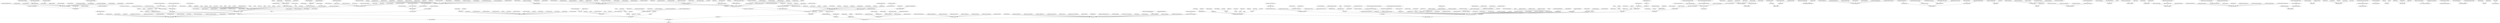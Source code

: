 digraph ifc2x3{
    IfcZShapeProfileDef->IfcParameterizedProfileDef;
    IfcFurnitureType->IfcFurnishingElementType;
    IfcGrid->IfcProduct;
    IfcTwoDirectionRepeatFactor->IfcOneDirectionRepeatFactor;
    IfcElementComponent->IfcElement;
    IfcSpatialStructureElementType->IfcElementType;
    IfcActionRequest->IfcControl;
    IfcFluidFlowProperties->IfcPropertySetDefinition;
    IfcElementType->IfcTypeProduct;
    IfcCooledBeamType->IfcEnergyConversionDeviceType;
    IfcRectangularPyramid->IfcCsgPrimitive3D;
    IfcStructuralLoadLinearForce->IfcStructuralLoadStatic;
    IfcRectangularTrimmedSurface->IfcBoundedSurface;
    IfcQuantityVolume->IfcPhysicalSimpleQuantity;
    IfcQuantityArea->IfcPhysicalSimpleQuantity;
    IfcGroup->IfcObject;
    IfcRelAssignsToActor->IfcRelAssigns;
    IfcPolygonalBoundedHalfSpace->IfcHalfSpaceSolid;
    IfcEnergyProperties->IfcPropertySetDefinition;
    IfcAirToAirHeatRecoveryType->IfcEnergyConversionDeviceType;
    IfcPipeFittingType->IfcFlowFittingType;
    IfcStyledRepresentation->IfcStyleModel;
    IfcRelAssignsToProjectOrder->IfcRelAssignsToControl;
    IfcBooleanResult->IfcGeometricRepresentationItem;
    IfcSoundProperties->IfcPropertySetDefinition;
    IfcOpeningElement->IfcFeatureElementSubtraction;
    IfcConditionCriterion->IfcControl;
    IfcFlowTerminalType->IfcDistributionFlowElementType;
    IfcSwitchingDeviceType->IfcFlowControllerType;
    IfcElectricalCircuit->IfcSystem;
    IfcDimensionCalloutRelationship->IfcDraughtingCalloutRelationship;
    IfcClassificationReference->IfcExternalReference;
    IfcUnitaryEquipmentType->IfcEnergyConversionDeviceType;
    IfcPort->IfcProduct;
    IfcPlacement->IfcGeometricRepresentationItem;
    IfcDraughtingPreDefinedColour->IfcPreDefinedColour;
    IfcArbitraryClosedProfileDef->IfcProfileDef;
    IfcCircle->IfcConic;
    IfcEnvironmentalImpactValue->IfcAppliedValue;
    IfcPropertySingleValue->IfcSimpleProperty;
    IfcPlane->IfcElementarySurface;
    IfcPropertyBoundedValue->IfcSimpleProperty;
    IfcCostSchedule->IfcControl;
    IfcConnectionCurveGeometry->IfcConnectionGeometry;
    IfcRightCircularCone->IfcCsgPrimitive3D;
    IfcElementAssembly->IfcElement;
    IfcMember->IfcBuildingElement;
    IfcBuildingElementProxy->IfcBuildingElement;
    IfcStructuralPlanarAction->IfcStructuralAction;
    IfcConnectedFaceSet->IfcTopologicalRepresentationItem;
    IfcSurfaceOfLinearExtrusion->IfcSweptSurface;
    IfcArbitraryProfileDefWithVoids->IfcArbitraryClosedProfileDef;
    IfcProcedure->IfcProcess;
    IfcVector->IfcGeometricRepresentationItem;
    IfcFaceOuterBound->IfcFaceBound;
    IfcFeatureElementAddition->IfcFeatureElement;
    IfcConversionBasedUnit->IfcNamedUnit;
    IfcStructuralLoadSingleForce->IfcStructuralLoadStatic;
    IfcHeatExchangerType->IfcEnergyConversionDeviceType;
    IfcFilterType->IfcFlowTreatmentDeviceType;
    IfcResource->IfcObject;
    IfcProcess->IfcObject;
    IfcEvaporativeCoolerType->IfcEnergyConversionDeviceType;
    IfcTextureCoordinateGenerator->IfcTextureCoordinate;
    IfcOffsetCurve2D->IfcCurve;
    IfcSubedge->IfcEdge;
    IfcProxy->IfcProduct;
    IfcLine->IfcCurve;
    IfcColumn->IfcBuildingElement;
    IfcGridPlacement->IfcObjectPlacement;
    IfcDistributionControlElementType->IfcDistributionElementType;
    IfcStructuralLoadSingleForceWarping->IfcStructuralLoadSingleForce;
    IfcExternallyDefinedTextFont->IfcExternalReference;
    IfcRelConnectsWithRealizingElements->IfcRelConnectsElements;
    IfcAnnotation->IfcProduct;
    IfcPlate->IfcBuildingElement;
    IfcStructuralAction->IfcStructuralActivity;
    IfcManifoldSolidBrep->IfcSolidModel;
    IfcPreDefinedCurveFont->IfcPreDefinedItem;
    IfcBoundaryFaceCondition->IfcBoundaryCondition;
    IfcPhysicalSimpleQuantity->IfcPhysicalQuantity;
    IfcFlowStorageDeviceType->IfcDistributionFlowElementType;
    IfcStructuralCurveMember->IfcStructuralMember;
    IfcStructuralSurfaceConnection->IfcStructuralConnection;
    IfcCoilType->IfcEnergyConversionDeviceType;
    IfcDuctFittingType->IfcFlowFittingType;
    IfcDimensionCurve->IfcAnnotationCurveOccurrence;
    IfcBoundedCurve->IfcCurve;
    IfcAxis1Placement->IfcPlacement;
    IfcPreDefinedSymbol->IfcPreDefinedItem;
    IfcStructuralPointAction->IfcStructuralAction;
    IfcSpace->IfcSpatialStructureElement;
    IfcContextDependentUnit->IfcNamedUnit;
    IfcRelAssociatesClassification->IfcRelAssociates;
    IfcCoolingTowerType->IfcEnergyConversionDeviceType;
    IfcGeneralMaterialProperties->IfcMaterialProperties;
    IfcFacetedBrepWithVoids->IfcManifoldSolidBrep;
    IfcStructuralProfileProperties->IfcGeneralProfileProperties;
    IfcValveType->IfcFlowControllerType;
    IfcSystemFurnitureElementType->IfcFurnishingElementType;
    IfcDiscreteAccessory->IfcElementComponent;
    IfcRailingType->IfcBuildingElementType;
    IfcGasTerminalType->IfcFlowTerminalType;
    IfcIrregularTimeSeries->IfcTimeSeries;
    IfcSpaceProgram->IfcControl;
    IfcSurface->IfcGeometricRepresentationItem;
    IfcSystem->IfcGroup;
    IfcCovering->IfcBuildingElement;
    IfcElectricHeaterType->IfcFlowTerminalType;
    IfcBuildingStorey->IfcSpatialStructureElement;
    IfcVertexPoint->IfcVertex;
    IfcFlowInstrumentType->IfcDistributionControlElementType;
    IfcUShapeProfileDef->IfcParameterizedProfileDef;
    IfcRamp->IfcBuildingElement;
    IfcDistributionFlowElementType->IfcDistributionElementType;
    IfcFillAreaStyle->IfcPresentationStyle;
    IfcCompositeCurve->IfcBoundedCurve;
    IfcRelServicesBuildings->IfcRelConnects;
    IfcStructuralCurveMemberVarying->IfcStructuralCurveMember;
    IfcRelReferencedInSpatialStructure->IfcRelConnects;
    IfcRampFlightType->IfcBuildingElementType;
    IfcRadiusDimension->IfcDimensionCurveDirectedCallout;
    IfcEdgeFeature->IfcFeatureElementSubtraction;
    IfcExtrudedAreaSolid->IfcSweptAreaSolid;
    IfcQuantityCount->IfcPhysicalSimpleQuantity;
    IfcAnnotationTextOccurrence->IfcAnnotationOccurrence;
    IfcStair->IfcBuildingElement;
    IfcSymbolStyle->IfcPresentationStyle;
    IfcFillAreaStyleTileSymbolWithStyle->IfcGeometricRepresentationItem;
    IfcDimensionCurveTerminator->IfcTerminatorSymbol;
    IfcFaceBound->IfcTopologicalRepresentationItem;
    IfcRectangleHollowProfileDef->IfcRectangleProfileDef;
    IfcRelAssociatesLibrary->IfcRelAssociates;
    IfcLocalPlacement->IfcObjectPlacement;
    IfcOpticalMaterialProperties->IfcMaterialProperties;
    IfcServiceLifeFactor->IfcPropertySetDefinition;
    IfcRelAssignsTasks->IfcRelAssignsToControl;
    IfcTask->IfcProcess;
    IfcParameterizedProfileDef->IfcProfileDef;
    IfcAnnotationFillAreaOccurrence->IfcAnnotationOccurrence;
    IfcFace->IfcTopologicalRepresentationItem;
    IfcDuctSegmentType->IfcFlowSegmentType;
    IfcConstructionEquipmentResource->IfcConstructionResource;
    IfcSanitaryTerminalType->IfcFlowTerminalType;
    IfcPreDefinedDimensionSymbol->IfcPreDefinedSymbol;
    IfcCircleProfileDef->IfcParameterizedProfileDef;
    IfcStructuralPointReaction->IfcStructuralReaction;
    IfcRailing->IfcBuildingElement;
    IfcTextLiteral->IfcGeometricRepresentationItem;
    IfcCartesianTransformationOperator->IfcGeometricRepresentationItem;
    IfcCostValue->IfcAppliedValue;
    IfcTextStyle->IfcPresentationStyle;
    IfcLinearDimension->IfcDimensionCurveDirectedCallout;
    IfcDamperType->IfcFlowControllerType;
    IfcSIUnit->IfcNamedUnit;
    IfcDistributionControlElement->IfcDistributionElement;
    IfcTransformerType->IfcEnergyConversionDeviceType;
    IfcLaborResource->IfcConstructionResource;
    IfcDerivedProfileDef->IfcProfileDef;
    IfcRelConnectsWithEccentricity->IfcRelConnectsStructuralMember;
    IfcStructuralConnection->IfcStructuralItem;
    IfcFurnitureStandard->IfcControl;
    IfcStairFlightType->IfcBuildingElementType;
    IfcWorkPlan->IfcWorkControl;
    IfcRelDefinesByProperties->IfcRelDefines;
    IfcCondition->IfcGroup;
    IfcRelVoidsElement->IfcRelConnects;
    IfcWindow->IfcBuildingElement;
    IfcAnnotationCurveOccurrence->IfcAnnotationOccurrence;
    IfcRelFlowControlElements->IfcRelConnects;
    IfcRelConnectsPortToElement->IfcRelConnects;
    IfcProtectiveDeviceType->IfcFlowControllerType;
    IfcJunctionBoxType->IfcFlowFittingType;
    IfcStructuralAnalysisModel->IfcSystem;
    IfcAxis2Placement2D->IfcPlacement;
    IfcSpaceType->IfcSpatialStructureElementType;
    IfcEllipseProfileDef->IfcParameterizedProfileDef;
    IfcFlowMovingDevice->IfcDistributionFlowElement;
    IfcObject->IfcObjectDefinition;
    IfcGeometricSet->IfcGeometricRepresentationItem;
    IfcMechanicalConcreteMaterialProperties->IfcMechanicalMaterialProperties;
    IfcRibPlateProfileProperties->IfcProfileProperties;
    IfcDistributionFlowElement->IfcDistributionElement;
    IfcSolidModel->IfcGeometricRepresentationItem;
    IfcRelAssignsToControl->IfcRelAssigns;
    IfcProjectOrder->IfcControl;
    IfcBezierCurve->IfcBSplineCurve;
    IfcStructuralPointConnection->IfcStructuralConnection;
    IfcElectricDistributionPoint->IfcFlowController;
    IfcVertex->IfcTopologicalRepresentationItem;
    IfcDistributionElementType->IfcElementType;
    IfcSite->IfcSpatialStructureElement;
    IfcOffsetCurve3D->IfcCurve;
    IfcPropertySet->IfcPropertySetDefinition;
    IfcConnectionSurfaceGeometry->IfcConnectionGeometry;
    IfcVirtualElement->IfcElement;
    IfcConstructionProductResource->IfcConstructionResource;
    IfcGeometricRepresentationItem->IfcRepresentationItem;
    IfcWaterProperties->IfcMaterialProperties;
    IfcSurfaceCurveSweptAreaSolid->IfcSweptAreaSolid;
    IfcPermeableCoveringProperties->IfcPropertySetDefinition;
    IfcCartesianTransformationOperator3DnonUniform->IfcCartesianTransformationOperator3D;
    IfcCrewResource->IfcConstructionResource;
    IfcStructuralSurfaceMember->IfcStructuralMember;
    Ifc2DCompositeCurve->IfcCompositeCurve;
    IfcGeometricRepresentationContext->IfcRepresentationContext;
    IfcFlowTreatmentDevice->IfcDistributionFlowElement;
    IfcRightCircularCylinder->IfcCsgPrimitive3D;
    IfcWasteTerminalType->IfcFlowTerminalType;
    IfcSpaceThermalLoadProperties->IfcPropertySetDefinition;
    IfcBuildingElementPart->IfcBuildingElementComponent;
    IfcWallStandardCase->IfcWall;
    IfcPath->IfcTopologicalRepresentationItem;
    IfcDefinedSymbol->IfcGeometricRepresentationItem;
    IfcStructuralSurfaceMemberVarying->IfcStructuralSurfaceMember;
    IfcPropertyDefinition->IfcRoot;
    IfcPoint->IfcGeometricRepresentationItem;
    IfcSurfaceOfRevolution->IfcSweptSurface;
    IfcFlowTerminal->IfcDistributionFlowElement;
    IfcFurnishingElement->IfcElement;
    IfcSurfaceStyleRendering->IfcSurfaceStyleShading;
    IfcStructuralLoadSingleDisplacement->IfcStructuralLoadStatic;
    IfcCircleHollowProfileDef->IfcCircleProfileDef;
    IfcMechanicalMaterialProperties->IfcMaterialProperties;
    IfcFanType->IfcFlowMovingDeviceType;
    IfcStructuralPlanarActionVarying->IfcStructuralPlanarAction;
    IfcRelDefinesByType->IfcRelDefines;
    IfcPropertySetDefinition->IfcPropertyDefinition;
    IfcTextStyleFontModel->IfcPreDefinedTextFont;
    IfcStackTerminalType->IfcFlowTerminalType;
    IfcExternallyDefinedSymbol->IfcExternalReference;
    IfcReinforcingMesh->IfcReinforcingElement;
    IfcOrderAction->IfcTask;
    IfcRelCoversBldgElements->IfcRelConnects;
    IfcLightSourceDirectional->IfcLightSource;
    IfcVertexLoop->IfcLoop;
    IfcCsgPrimitive3D->IfcGeometricRepresentationItem;
    IfcChamferEdgeFeature->IfcEdgeFeature;
    IfcWindowPanelProperties->IfcPropertySetDefinition;
    IfcMechanicalFastenerType->IfcFastenerType;
    IfcBSplineCurve->IfcBoundedCurve;
    IfcScheduleTimeControl->IfcControl;
    IfcSurfaceStyle->IfcPresentationStyle;
    IfcOpenShell->IfcConnectedFaceSet;
    IfcLibraryReference->IfcExternalReference;
    IfcFlowTreatmentDeviceType->IfcDistributionFlowElementType;
    IfcSubContractResource->IfcConstructionResource;
    IfcFlowMovingDeviceType->IfcDistributionFlowElementType;
    IfcSweptDiskSolid->IfcSolidModel;
    IfcCompositeProfileDef->IfcProfileDef;
    IfcElectricalBaseProperties->IfcEnergyProperties;
    IfcPreDefinedPointMarkerSymbol->IfcPreDefinedSymbol;
    IfcAnnotationSymbolOccurrence->IfcAnnotationOccurrence;
    IfcRelConnectsElements->IfcRelConnects;
    IfcTankType->IfcFlowStorageDeviceType;
    IfcBoundaryNodeConditionWarping->IfcBoundaryNodeCondition;
    IfcRelAssignsToGroup->IfcRelAssigns;
    IfcSphere->IfcCsgPrimitive3D;
    IfcPolyLoop->IfcLoop;
    IfcCableCarrierFittingType->IfcFlowFittingType;
    IfcHumidifierType->IfcEnergyConversionDeviceType;
    IfcPropertyListValue->IfcSimpleProperty;
    IfcPerformanceHistory->IfcControl;
    IfcTopologyRepresentation->IfcShapeModel;
    IfcBuilding->IfcSpatialStructureElement;
    IfcRoundedRectangleProfileDef->IfcRectangleProfileDef;
    IfcCurve->IfcGeometricRepresentationItem;
    IfcTypeProduct->IfcTypeObject;
    IfcStairFlight->IfcBuildingElement;
    IfcRelInteractionRequirements->IfcRelConnects;
    IfcObjective->IfcConstraint;
    IfcConnectionPortGeometry->IfcConnectionGeometry;
    IfcDistributionChamberElement->IfcDistributionFlowElement;
    IfcShapeRepresentation->IfcShapeModel;
    IfcRampFlight->IfcBuildingElement;
    IfcBeamType->IfcBuildingElementType;
    IfcRelDecomposes->IfcRelationship;
    IfcRoof->IfcBuildingElement;
    IfcFooting->IfcBuildingElement;
    IfcRelCoversSpaces->IfcRelConnects;
    IfcLightSourceAmbient->IfcLightSource;
    IfcWindowStyle->IfcTypeProduct;
    IfcPropertyReferenceValue->IfcSimpleProperty;
    IfcLoop->IfcTopologicalRepresentationItem;
    IfcRelConnectsStructuralElement->IfcRelConnects;
    IfcBuildingElementProxyType->IfcBuildingElementType;
    IfcRelAssociatesProfileProperties->IfcRelAssociates;
    IfcAxis2Placement3D->IfcPlacement;
    IfcRelConnectsPorts->IfcRelConnects;
    IfcEdgeCurve->IfcEdge;
    IfcElementComponentType->IfcElementType;
    IfcTopologicalRepresentationItem->IfcRepresentationItem;
    IfcClosedShell->IfcConnectedFaceSet;
    IfcFeatureElementSubtraction->IfcFeatureElement;
    IfcProduct->IfcObject;
    IfcTendonAnchor->IfcReinforcingElement;
    IfcCondenserType->IfcEnergyConversionDeviceType;
    IfcElement->IfcProduct;
    IfcQuantityTime->IfcPhysicalSimpleQuantity;
    IfcPixelTexture->IfcSurfaceTexture;
    IfcHalfSpaceSolid->IfcGeometricRepresentationItem;
    IfcFailureConnectionCondition->IfcStructuralConnectionCondition;
    IfcFlowControllerType->IfcDistributionFlowElementType;
    IfcDocumentReference->IfcExternalReference;
    IfcStructuralMember->IfcStructuralItem;
    IfcMechanicalSteelMaterialProperties->IfcMechanicalMaterialProperties;
    IfcPipeSegmentType->IfcFlowSegmentType;
    IfcPointOnSurface->IfcPoint;
    IfcPropertyTableValue->IfcSimpleProperty;
    IfcPresentationLayerWithStyle->IfcPresentationLayerAssignment;
    IfcAsset->IfcGroup;
    IfcLightSourcePositional->IfcLightSource;
    IfcProjectionCurve->IfcAnnotationCurveOccurrence;
    IfcFillAreaStyleTiles->IfcGeometricRepresentationItem;
    IfcRectangleProfileDef->IfcParameterizedProfileDef;
    IfcEnergyConversionDeviceType->IfcDistributionFlowElementType;
    IfcRelFillsElement->IfcRelConnects;
    IfcElectricMotorType->IfcEnergyConversionDeviceType;
    IfcTendon->IfcReinforcingElement;
    IfcDistributionChamberElementType->IfcDistributionFlowElementType;
    IfcMemberType->IfcBuildingElementType;
    IfcStructuralLinearActionVarying->IfcStructuralLinearAction;
    IfcProductDefinitionShape->IfcProductRepresentation;
    IfcMechanicalFastener->IfcFastener;
    IfcFuelProperties->IfcMaterialProperties;
    IfcEvaporatorType->IfcEnergyConversionDeviceType;
    IfcRelAssociates->IfcRelationship;
    IfcDiscreteAccessoryType->IfcElementComponentType;
    IfcStructuralCurveConnection->IfcStructuralConnection;
    IfcFurnishingElementType->IfcElementType;
    IfcProjectionElement->IfcFeatureElementAddition;
    IfcStructuralLinearAction->IfcStructuralAction;
    IfcImageTexture->IfcSurfaceTexture;
    IfcCoveringType->IfcBuildingElementType;
    IfcRelAssociatesAppliedValue->IfcRelAssociates;
    IfcPumpType->IfcFlowMovingDeviceType;
    IfcPile->IfcBuildingElement;
    IfcBoundingBox->IfcGeometricRepresentationItem;
    IfcShellBasedSurfaceModel->IfcGeometricRepresentationItem;
    IfcFacetedBrep->IfcManifoldSolidBrep;
    IfcRelAssigns->IfcRelationship;
    IfcTextLiteralWithExtent->IfcTextLiteral;
    IfcExtendedMaterialProperties->IfcMaterialProperties;
    IfcDimensionCurveDirectedCallout->IfcDraughtingCallout;
    IfcElectricApplianceType->IfcFlowTerminalType;
    IfcRelOccupiesSpaces->IfcRelAssignsToActor;
    IfcTrapeziumProfileDef->IfcParameterizedProfileDef;
    IfcQuantityWeight->IfcPhysicalSimpleQuantity;
    IfcConic->IfcCurve;
    IfcRelContainedInSpatialStructure->IfcRelConnects;
    IfcEdgeLoop->IfcLoop;
    IfcProject->IfcObject;
    IfcCartesianPoint->IfcPoint;
    IfcCurveBoundedPlane->IfcBoundedSurface;
    IfcWallType->IfcBuildingElementType;
    IfcFillAreaStyleHatching->IfcGeometricRepresentationItem;
    IfcEquipmentStandard->IfcControl;
    IfcCartesianTransformationOperator3D->IfcCartesianTransformationOperator;
    IfcHygroscopicMaterialProperties->IfcMaterialProperties;
    IfcDoorPanelProperties->IfcPropertySetDefinition;
    IfcDiameterDimension->IfcDimensionCurveDirectedCallout;
    IfcStructuralLoadGroup->IfcGroup;
    IfcTelecomAddress->IfcAddress;
    IfcStructuralActivity->IfcProduct;
    IfcConstructionMaterialResource->IfcConstructionResource;
    IfcBlobTexture->IfcSurfaceTexture;
    IfcRelAggregates->IfcRelDecomposes;
    IfcBoilerType->IfcEnergyConversionDeviceType;
    IfcRelProjectsElement->IfcRelConnects;
    IfcColourRgb->IfcColourSpecification;
    IfcRelConnectsStructuralActivity->IfcRelConnects;
    IfcDoorStyle->IfcTypeProduct;
    IfcStructuralLoadSingleDisplacementDistortion->IfcStructuralLoadSingleDisplacement;
    IfcControl->IfcObject;
    IfcRelAssignsToProcess->IfcRelAssigns;
    IfcGeneralProfileProperties->IfcProfileProperties;
    IfcDuctSilencerType->IfcFlowTreatmentDeviceType;
    IfcAnnotationOccurrence->IfcStyledItem;
    IfcLightSourceGoniometric->IfcLightSource;
    IfcActuatorType->IfcDistributionControlElementType;
    IfcSensorType->IfcDistributionControlElementType;
    IfcAirTerminalBoxType->IfcFlowControllerType;
    IfcAnnotationSurfaceOccurrence->IfcAnnotationOccurrence;
    IfcRelDefines->IfcRelationship;
    IfcSweptAreaSolid->IfcSolidModel;
    IfcLightSource->IfcGeometricRepresentationItem;
    IfcBuildingElementType->IfcElementType;
    IfcRelationship->IfcRoot;
    IfcRationalBezierCurve->IfcBezierCurve;
    IfcCartesianTransformationOperator2DnonUniform->IfcCartesianTransformationOperator2D;
    IfcMove->IfcTask;
    IfcFastenerType->IfcElementComponentType;
    IfcBoundaryEdgeCondition->IfcBoundaryCondition;
    IfcSpatialStructureElement->IfcProduct;
    IfcDoorLiningProperties->IfcPropertySetDefinition;
    IfcCableCarrierSegmentType->IfcFlowSegmentType;
    IfcPostalAddress->IfcAddress;
    IfcRelConnectsPathElements->IfcRelConnectsElements;
    IfcElectricalElement->IfcElement;
    IfcStructuralLoadTemperature->IfcStructuralLoadStatic;
    IfcConstructionResource->IfcResource;
    IfcChillerType->IfcEnergyConversionDeviceType;
    IfcRelSchedulesCostItems->IfcRelAssignsToControl;
    IfcReinforcingBar->IfcReinforcingElement;
    IfcPreDefinedColour->IfcPreDefinedItem;
    IfcSoundValue->IfcPropertySetDefinition;
    IfcDistributionElement->IfcElement;
    IfcCShapeProfileDef->IfcParameterizedProfileDef;
    IfcPermit->IfcControl;
    IfcSlabType->IfcBuildingElementType;
    IfcSlippageConnectionCondition->IfcStructuralConnectionCondition;
    IfcLampType->IfcFlowTerminalType;
    IfcPlanarExtent->IfcGeometricRepresentationItem;
    IfcAlarmType->IfcDistributionControlElementType;
    IfcWorkControl->IfcControl;
    IfcElectricFlowStorageDeviceType->IfcFlowStorageDeviceType;
    IfcEquipmentElement->IfcElement;
    IfcLightFixtureType->IfcFlowTerminalType;
    IfcMetric->IfcConstraint;
    IfcFlowFittingType->IfcDistributionFlowElementType;
    IfcRelNests->IfcRelDecomposes;
    IfcCurtainWall->IfcBuildingElement;
    IfcRelAssociatesDocument->IfcRelAssociates;
    IfcComplexProperty->IfcProperty;
    IfcSlab->IfcBuildingElement;
    IfcCurtainWallType->IfcBuildingElementType;
    IfcBoundaryNodeCondition->IfcBoundaryCondition;
    IfcOutletType->IfcFlowTerminalType;
    IfcCompressorType->IfcFlowMovingDeviceType;
    IfcCraneRailAShapeProfileDef->IfcParameterizedProfileDef;
    IfcFlowSegment->IfcDistributionFlowElement;
    IfcSectionedSpine->IfcGeometricRepresentationItem;
    IfcDraughtingPreDefinedTextFont->IfcPreDefinedTextFont;
    IfcElectricTimeControlType->IfcFlowControllerType;
    IfcFaceSurface->IfcFace;
    IfcMotorConnectionType->IfcEnergyConversionDeviceType;
    IfcTypeObject->IfcObjectDefinition;
    IfcFlowFitting->IfcDistributionFlowElement;
    IfcPointOnCurve->IfcPoint;
    IfcTransportElementType->IfcElementType;
    IfcRegularTimeSeries->IfcTimeSeries;
    IfcRelAssociatesConstraint->IfcRelAssociates;
    IfcPropertyEnumeratedValue->IfcSimpleProperty;
    IfcRelConnectsStructuralMember->IfcRelConnects;
    IfcStructuralSteelProfileProperties->IfcStructuralProfileProperties;
    IfcCableSegmentType->IfcFlowSegmentType;
    IfcExternallyDefinedHatchStyle->IfcExternalReference;
    IfcAnnotationSurface->IfcGeometricRepresentationItem;
    IfcCompositeCurveSegment->IfcGeometricRepresentationItem;
    IfcServiceLife->IfcControl;
    IfcSweptSurface->IfcSurface;
    IfcPlateType->IfcBuildingElementType;
    IfcCurveStyle->IfcPresentationStyle;
    IfcRelConnects->IfcRelationship;
    IfcFastener->IfcElementComponent;
    IfcStyleModel->IfcRepresentation;
    IfcVibrationIsolatorType->IfcDiscreteAccessoryType;
    IfcTextureMap->IfcTextureCoordinate;
    IfcTrimmedCurve->IfcBoundedCurve;
    IfcMappedItem->IfcRepresentationItem;
    IfcDirection->IfcGeometricRepresentationItem;
    IfcBlock->IfcCsgPrimitive3D;
    IfcProjectOrderRecord->IfcControl;
    IfcStructuralReaction->IfcStructuralActivity;
    IfcFlowMeterType->IfcFlowControllerType;
    IfcWall->IfcBuildingElement;
    IfcControllerType->IfcDistributionControlElementType;
    IfcBeam->IfcBuildingElement;
    IfcShapeModel->IfcRepresentation;
    IfcObjectDefinition->IfcRoot;
    IfcCenterLineProfileDef->IfcArbitraryOpenProfileDef;
    IfcStructuralLoadPlanarForce->IfcStructuralLoadStatic;
    IfcTimeSeriesSchedule->IfcControl;
    IfcRoundedEdgeFeature->IfcEdgeFeature;
    IfcWindowLiningProperties->IfcPropertySetDefinition;
    IfcRelOverridesProperties->IfcRelDefinesByProperties;
    IfcElementarySurface->IfcSurface;
    IfcIShapeProfileDef->IfcParameterizedProfileDef;
    IfcSpaceHeaterType->IfcEnergyConversionDeviceType;
    IfcExternallyDefinedSurfaceStyle->IfcExternalReference;
    IfcBoundedSurface->IfcSurface;
    IfcFlowStorageDevice->IfcDistributionFlowElement;
    IfcRevolvedAreaSolid->IfcSweptAreaSolid;
    IfcConnectionPointGeometry->IfcConnectionGeometry;
    IfcDoor->IfcBuildingElement;
    IfcEllipse->IfcConic;
    IfcFlowController->IfcDistributionFlowElement;
    IfcTubeBundleType->IfcEnergyConversionDeviceType;
    IfcArbitraryOpenProfileDef->IfcProfileDef;
    IfcAngularDimension->IfcDimensionCurveDirectedCallout;
    IfcDraughtingCallout->IfcGeometricRepresentationItem;
    IfcThermalMaterialProperties->IfcMaterialProperties;
    IfcFaceBasedSurfaceModel->IfcGeometricRepresentationItem;
    IfcCraneRailFShapeProfileDef->IfcParameterizedProfileDef;
    IfcColumnType->IfcBuildingElementType;
    IfcTShapeProfileDef->IfcParameterizedProfileDef;
    IfcEnergyConversionDevice->IfcDistributionFlowElement;
    IfcConnectionPointEccentricity->IfcConnectionPointGeometry;
    IfcReinforcementDefinitionProperties->IfcPropertySetDefinition;
    IfcStyledItem->IfcRepresentationItem;
    IfcWorkSchedule->IfcWorkControl;
    IfcZone->IfcGroup;
    IfcTransportElement->IfcElement;
    IfcDraughtingPreDefinedCurveFont->IfcPreDefinedCurveFont;
    IfcGeometricRepresentationSubContext->IfcGeometricRepresentationContext;
    IfcLShapeProfileDef->IfcParameterizedProfileDef;
    IfcGeometricCurveSet->IfcGeometricSet;
    IfcOccupant->IfcActor;
    IfcPhysicalComplexQuantity->IfcPhysicalQuantity;
    IfcBooleanClippingResult->IfcBooleanResult;
    IfcBuildingElement->IfcElement;
    IfcPreDefinedTerminatorSymbol->IfcPreDefinedSymbol;
    IfcAnnotationFillArea->IfcGeometricRepresentationItem;
    IfcFeatureElement->IfcElement;
    IfcSimpleProperty->IfcProperty;
    IfcRelAssociatesApproval->IfcRelAssociates;
    IfcRelAssociatesMaterial->IfcRelAssociates;
    IfcRelAssignsToProduct->IfcRelAssigns;
    IfcEdge->IfcTopologicalRepresentationItem;
    IfcLightSourceSpot->IfcLightSourcePositional;
    IfcFireSuppressionTerminalType->IfcFlowTerminalType;
    IfcElementQuantity->IfcPropertySetDefinition;
    IfcDimensionPair->IfcDraughtingCalloutRelationship;
    IfcElectricGeneratorType->IfcEnergyConversionDeviceType;
    IfcRelSequence->IfcRelConnects;
    IfcInventory->IfcGroup;
    IfcStructuralItem->IfcProduct;
    IfcActor->IfcObject;
    IfcPolyline->IfcBoundedCurve;
    IfcStructuralLoadStatic->IfcStructuralLoad;
    IfcBoxedHalfSpace->IfcHalfSpaceSolid;
    IfcAirTerminalType->IfcFlowTerminalType;
    IfcDistributionPort->IfcPort;
    IfcTerminatorSymbol->IfcAnnotationSymbolOccurrence;
    IfcCostItem->IfcControl;
    IfcStructuredDimensionCallout->IfcDraughtingCallout;
    IfcStructuralResultGroup->IfcGroup;
    IfcRelSpaceBoundary->IfcRelConnects;
    IfcOrientedEdge->IfcEdge;
    IfcRelAssignsToResource->IfcRelAssigns;
    IfcPreDefinedTextFont->IfcPreDefinedItem;
    IfcCsgSolid->IfcSolidModel;
    IfcProductsOfCombustionProperties->IfcMaterialProperties;
    IfcReinforcingElement->IfcBuildingElementComponent;
    IfcFlowSegmentType->IfcDistributionFlowElementType;
    IfcPlanarBox->IfcPlanarExtent;
    IfcOneDirectionRepeatFactor->IfcGeometricRepresentationItem;
    IfcQuantityLength->IfcPhysicalSimpleQuantity;
    IfcCartesianTransformationOperator2D->IfcCartesianTransformationOperator;
    IfcMaterialDefinitionRepresentation->IfcProductRepresentation;
    IfcAsymmetricIShapeProfileDef->IfcIShapeProfileDef;
    IfcBuildingElementComponent->IfcBuildingElement;
}
